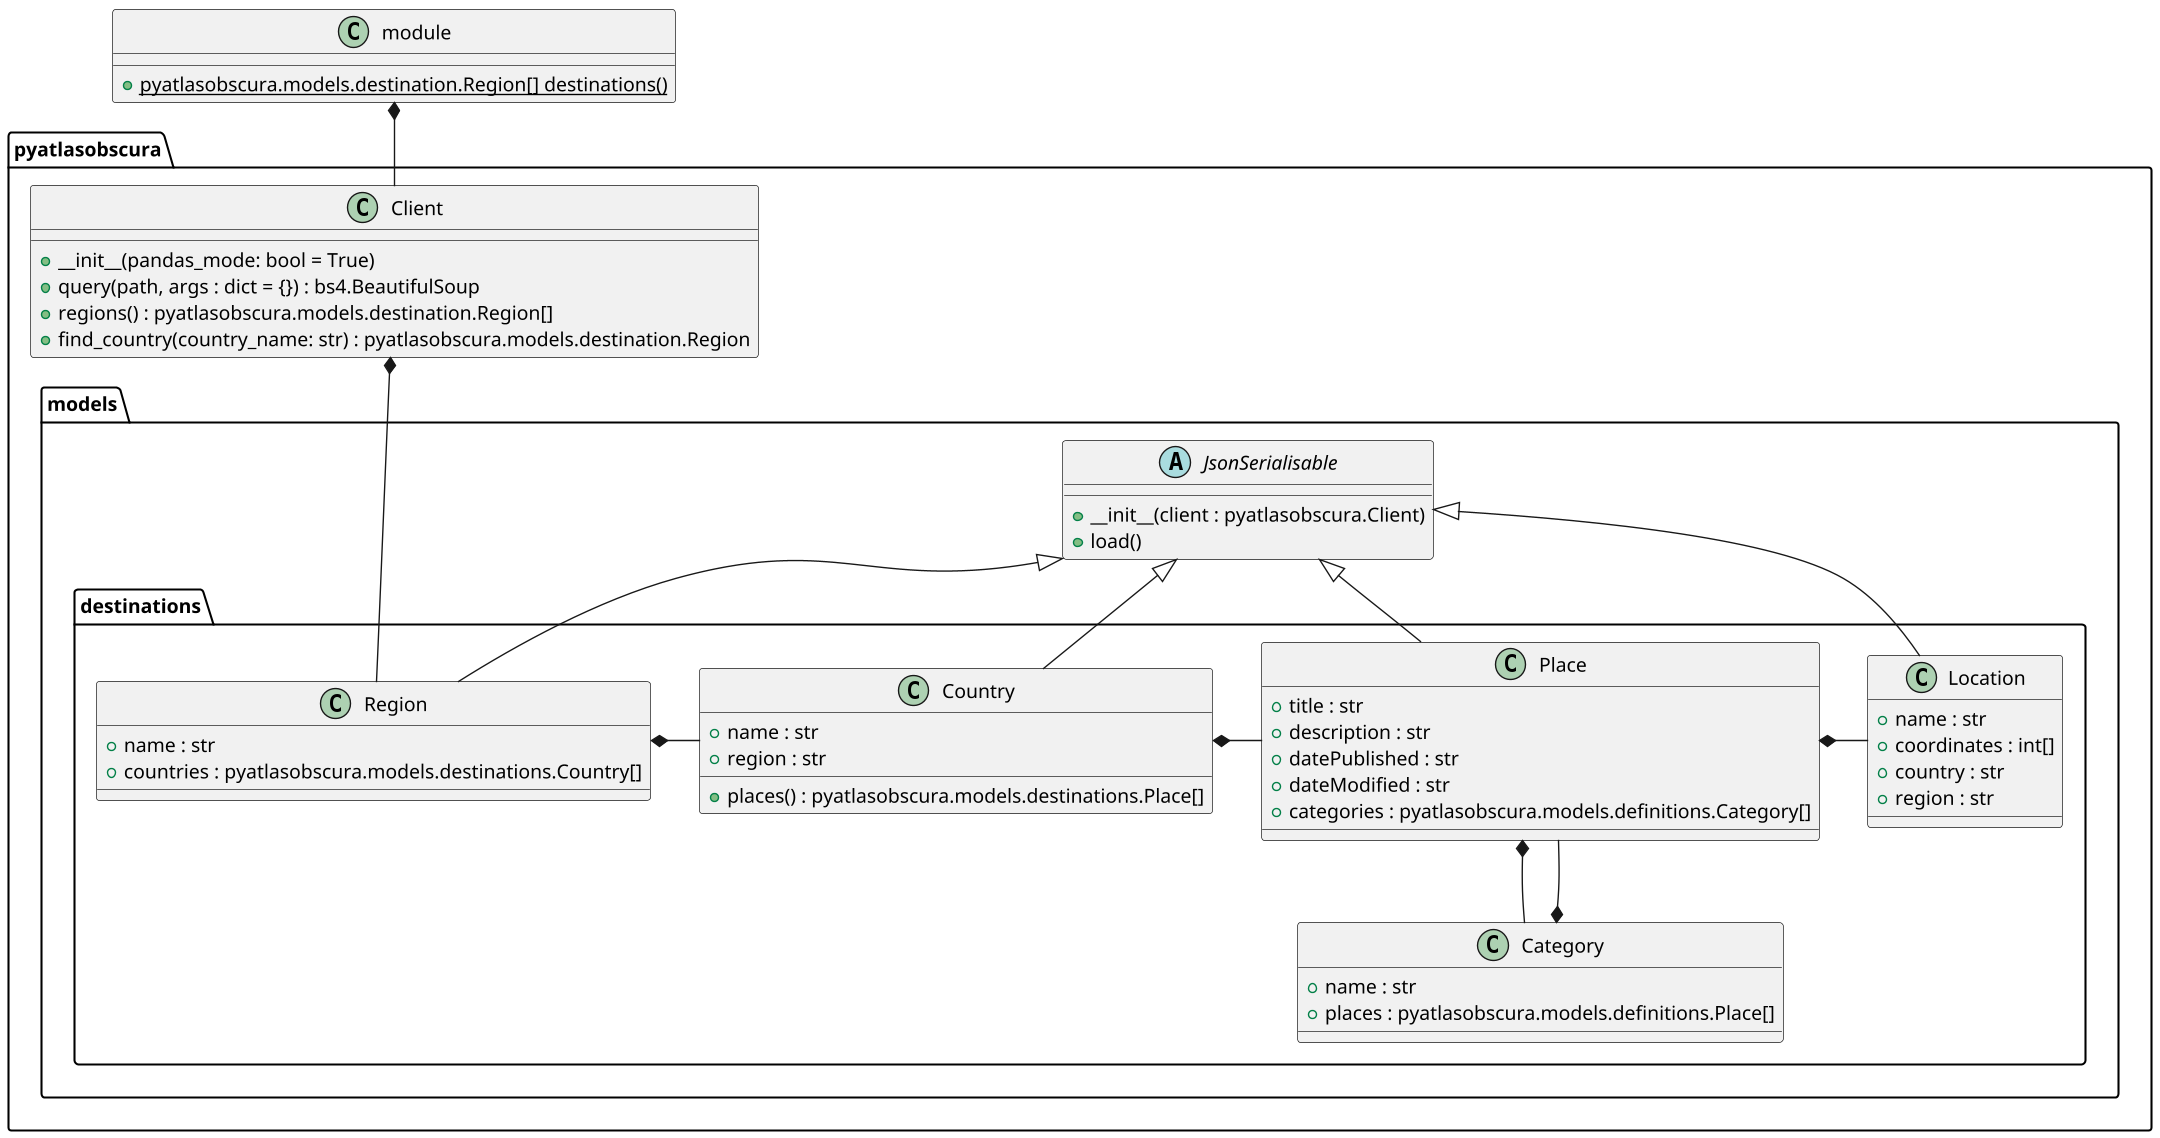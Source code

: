 @startuml
scale 2160*1139
set namespaceSeparator .


class module {
    + {static} pyatlasobscura.models.destination.Region[] destinations()
}

class pyatlasobscura.Client {
    + __init__(pandas_mode: bool = True)
    + query(path, args : dict = {}) : bs4.BeautifulSoup
    + regions() : pyatlasobscura.models.destination.Region[]
    + find_country(country_name: str) : pyatlasobscura.models.destination.Region
}

abstract class pyatlasobscura.models.JsonSerialisable {
    + __init__(client : pyatlasobscura.Client)
    + load()
}

class pyatlasobscura.models.destinations.Location {
    + name : str
    + coordinates : int[]
    + country : str
    + region : str
}

class pyatlasobscura.models.destinations.Region {
    + name : str
    + countries : pyatlasobscura.models.destinations.Country[]
}

class pyatlasobscura.models.destinations.Country {
    + name : str
    + region : str
    + places() : pyatlasobscura.models.destinations.Place[]
}

class pyatlasobscura.models.destinations.Place {
    + title : str
    + description : str
    + datePublished : str
    + dateModified : str
    + categories : pyatlasobscura.models.definitions.Category[]
}

class pyatlasobscura.models.destinations.Category {
    + name : str
    + places : pyatlasobscura.models.definitions.Place[]
}

module *-- pyatlasobscura.Client

pyatlasobscura.models.JsonSerialisable <|-- pyatlasobscura.models.destinations.Region
pyatlasobscura.models.JsonSerialisable <|-- pyatlasobscura.models.destinations.Country
pyatlasobscura.models.JsonSerialisable <|-- pyatlasobscura.models.destinations.Place
pyatlasobscura.models.JsonSerialisable <|-- pyatlasobscura.models.destinations.Location

pyatlasobscura.models.destinations.Region *- pyatlasobscura.models.destinations.Country
pyatlasobscura.models.destinations.Country *- pyatlasobscura.models.destinations.Place
pyatlasobscura.models.destinations.Place *- pyatlasobscura.models.destinations.Location
pyatlasobscura.models.destinations.Place *-- pyatlasobscura.models.destinations.Category
pyatlasobscura.models.destinations.Category *-- pyatlasobscura.models.destinations.Place

pyatlasobscura.Client *--- pyatlasobscura.models.destinations.Region

@enduml
